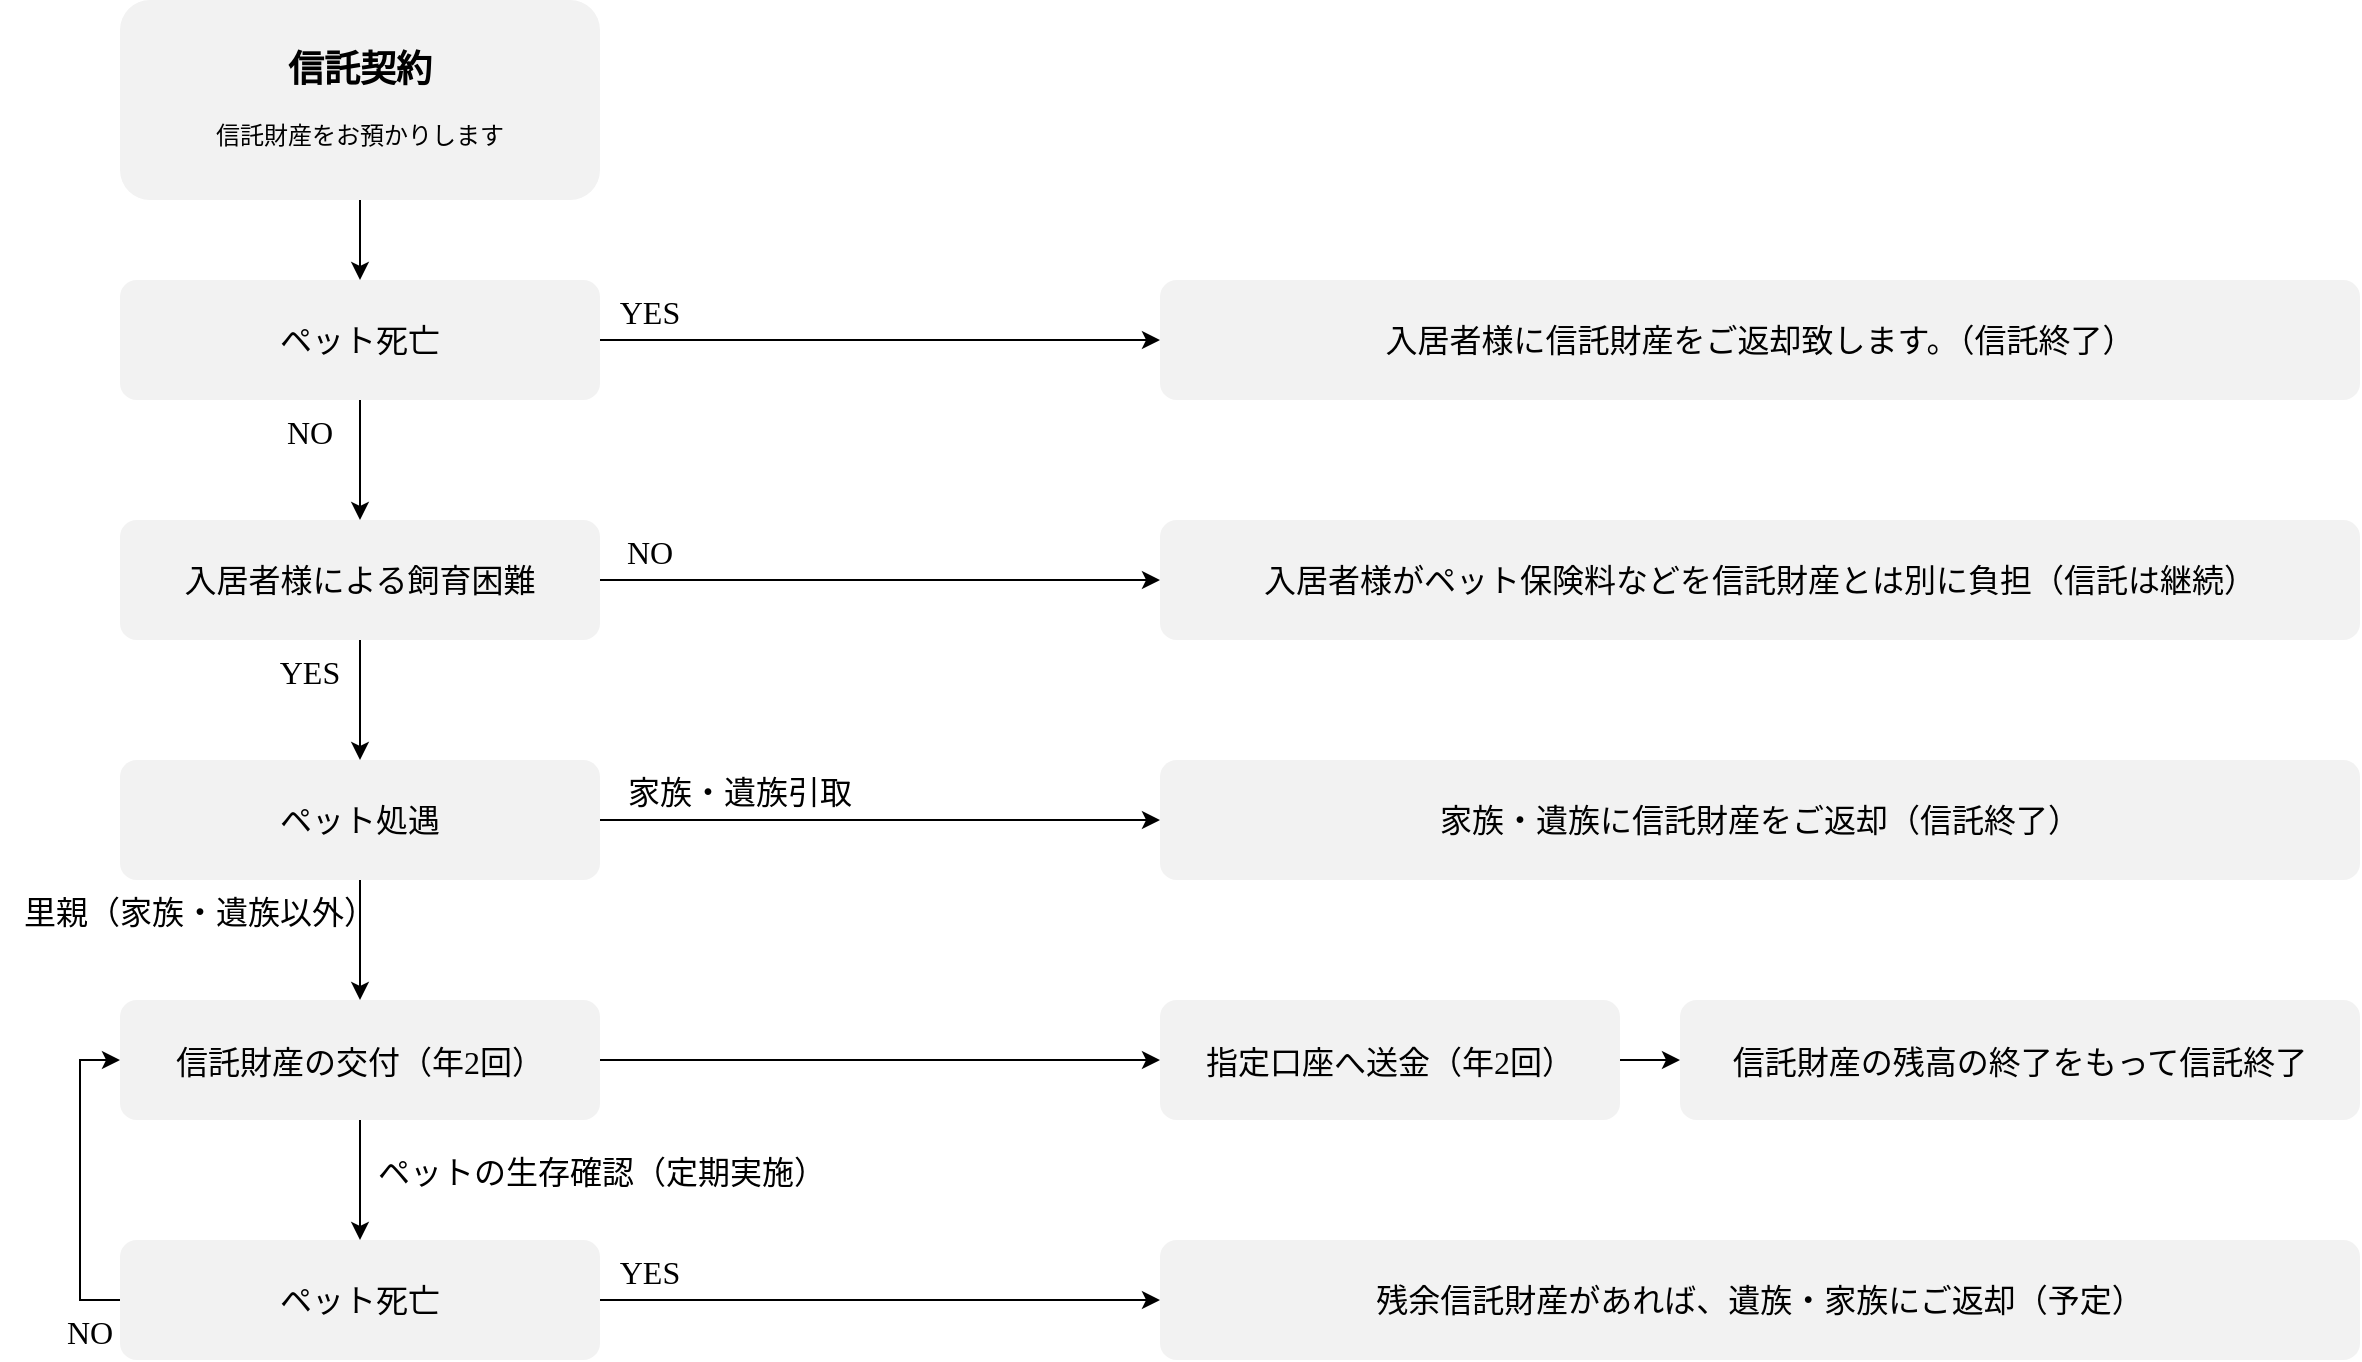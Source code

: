 <mxfile version="12.7.9" type="device"><diagram id="ubdRaqC89weyKp_rDaEl" name="Page-1"><mxGraphModel dx="1422" dy="802" grid="1" gridSize="10" guides="1" tooltips="1" connect="1" arrows="1" fold="1" page="1" pageScale="1" pageWidth="1600" pageHeight="900" math="0" shadow="0" extFonts="Noto Sans JP^https://fonts.googleapis.com/css?family=Noto+Sans+JP"><root><mxCell id="0"/><mxCell id="1" parent="0"/><mxCell id="eq3PEoNTu-cWdGd_vWIk-25" style="edgeStyle=orthogonalEdgeStyle;rounded=0;orthogonalLoop=1;jettySize=auto;html=1;exitX=0.5;exitY=1;exitDx=0;exitDy=0;entryX=0.5;entryY=0;entryDx=0;entryDy=0;fontFamily=Noto Sans JP;fontSize=16;" edge="1" parent="1" source="eq3PEoNTu-cWdGd_vWIk-12" target="eq3PEoNTu-cWdGd_vWIk-13"><mxGeometry relative="1" as="geometry"/></mxCell><mxCell id="eq3PEoNTu-cWdGd_vWIk-12" value="&lt;h2&gt;&lt;font&gt;信託契約&lt;/font&gt;&lt;/h2&gt;&lt;p&gt;信託財産をお預かりします&lt;/p&gt;" style="text;html=1;strokeColor=none;fillColor=#F2F2F2;spacing=5;spacingTop=0;whiteSpace=wrap;overflow=hidden;rounded=1;shadow=0;glass=0;comic=0;gradientColor=none;align=center;fontFamily=Noto Sans JP;" vertex="1" parent="1"><mxGeometry x="61" y="20" width="240" height="100" as="geometry"/></mxCell><mxCell id="eq3PEoNTu-cWdGd_vWIk-26" style="edgeStyle=orthogonalEdgeStyle;rounded=0;orthogonalLoop=1;jettySize=auto;html=1;exitX=0.5;exitY=1;exitDx=0;exitDy=0;fontFamily=Noto Sans JP;fontSize=16;" edge="1" parent="1" source="eq3PEoNTu-cWdGd_vWIk-13" target="eq3PEoNTu-cWdGd_vWIk-15"><mxGeometry relative="1" as="geometry"/></mxCell><mxCell id="eq3PEoNTu-cWdGd_vWIk-31" style="edgeStyle=orthogonalEdgeStyle;rounded=0;orthogonalLoop=1;jettySize=auto;html=1;exitX=1;exitY=0.5;exitDx=0;exitDy=0;entryX=0;entryY=0.5;entryDx=0;entryDy=0;fontFamily=Noto Sans JP;fontSize=16;" edge="1" parent="1" source="eq3PEoNTu-cWdGd_vWIk-13" target="eq3PEoNTu-cWdGd_vWIk-14"><mxGeometry relative="1" as="geometry"/></mxCell><mxCell id="eq3PEoNTu-cWdGd_vWIk-13" value="&lt;h2 style=&quot;font-size: 16px;&quot;&gt;&lt;span style=&quot;font-size: 16px; font-weight: normal;&quot;&gt;&lt;font style=&quot;line-height: 100%; font-size: 16px;&quot;&gt;ペット死亡&lt;/font&gt;&lt;/span&gt;&lt;br style=&quot;font-size: 16px;&quot;&gt;&lt;/h2&gt;" style="text;html=1;strokeColor=none;fillColor=#F2F2F2;spacing=5;spacingTop=0;whiteSpace=wrap;overflow=hidden;rounded=1;shadow=0;glass=0;comic=0;gradientColor=none;verticalAlign=middle;labelPosition=center;verticalLabelPosition=middle;align=center;arcSize=14;fontFamily=Noto Sans JP;fontSize=16;" vertex="1" parent="1"><mxGeometry x="61" y="160" width="240" height="60" as="geometry"/></mxCell><mxCell id="eq3PEoNTu-cWdGd_vWIk-14" value="&lt;h2 style=&quot;font-size: 16px;&quot;&gt;&lt;span style=&quot;font-size: 16px; font-weight: normal;&quot;&gt;&lt;font style=&quot;line-height: 100%; font-size: 16px;&quot;&gt;入居者様に信託財産をご返却致します。（信託終了）&lt;/font&gt;&lt;/span&gt;&lt;br style=&quot;font-size: 16px;&quot;&gt;&lt;/h2&gt;" style="text;html=1;strokeColor=none;fillColor=#F2F2F2;spacing=5;spacingTop=0;whiteSpace=wrap;overflow=hidden;rounded=1;shadow=0;glass=0;comic=0;gradientColor=none;verticalAlign=middle;labelPosition=center;verticalLabelPosition=middle;align=center;arcSize=14;fontFamily=Noto Sans JP;fontSize=16;" vertex="1" parent="1"><mxGeometry x="581" y="160" width="600" height="60" as="geometry"/></mxCell><mxCell id="eq3PEoNTu-cWdGd_vWIk-27" style="edgeStyle=orthogonalEdgeStyle;rounded=0;orthogonalLoop=1;jettySize=auto;html=1;exitX=0.5;exitY=1;exitDx=0;exitDy=0;entryX=0.5;entryY=0;entryDx=0;entryDy=0;fontFamily=Noto Sans JP;fontSize=16;" edge="1" parent="1" source="eq3PEoNTu-cWdGd_vWIk-15" target="eq3PEoNTu-cWdGd_vWIk-16"><mxGeometry relative="1" as="geometry"/></mxCell><mxCell id="eq3PEoNTu-cWdGd_vWIk-32" style="edgeStyle=orthogonalEdgeStyle;rounded=0;orthogonalLoop=1;jettySize=auto;html=1;exitX=1;exitY=0.5;exitDx=0;exitDy=0;entryX=0;entryY=0.5;entryDx=0;entryDy=0;fontFamily=Noto Sans JP;fontSize=16;" edge="1" parent="1" source="eq3PEoNTu-cWdGd_vWIk-15" target="eq3PEoNTu-cWdGd_vWIk-19"><mxGeometry relative="1" as="geometry"/></mxCell><mxCell id="eq3PEoNTu-cWdGd_vWIk-15" value="&lt;h2 style=&quot;font-size: 16px;&quot;&gt;&lt;span style=&quot;font-size: 16px; font-weight: normal;&quot;&gt;&lt;font style=&quot;line-height: 100%; font-size: 16px;&quot;&gt;入居者様による飼育困難&lt;/font&gt;&lt;/span&gt;&lt;br style=&quot;font-size: 16px;&quot;&gt;&lt;/h2&gt;" style="text;html=1;strokeColor=none;fillColor=#F2F2F2;spacing=5;spacingTop=0;whiteSpace=wrap;overflow=hidden;rounded=1;shadow=0;glass=0;comic=0;gradientColor=none;verticalAlign=middle;labelPosition=center;verticalLabelPosition=middle;align=center;arcSize=14;fontFamily=Noto Sans JP;fontSize=16;" vertex="1" parent="1"><mxGeometry x="61" y="280" width="240" height="60" as="geometry"/></mxCell><mxCell id="eq3PEoNTu-cWdGd_vWIk-28" style="edgeStyle=orthogonalEdgeStyle;rounded=0;orthogonalLoop=1;jettySize=auto;html=1;exitX=0.5;exitY=1;exitDx=0;exitDy=0;entryX=0.5;entryY=0;entryDx=0;entryDy=0;fontFamily=Noto Sans JP;fontSize=16;" edge="1" parent="1" source="eq3PEoNTu-cWdGd_vWIk-16" target="eq3PEoNTu-cWdGd_vWIk-17"><mxGeometry relative="1" as="geometry"/></mxCell><mxCell id="eq3PEoNTu-cWdGd_vWIk-33" style="edgeStyle=orthogonalEdgeStyle;rounded=0;orthogonalLoop=1;jettySize=auto;html=1;exitX=1;exitY=0.5;exitDx=0;exitDy=0;entryX=0;entryY=0.5;entryDx=0;entryDy=0;fontFamily=Noto Sans JP;fontSize=16;" edge="1" parent="1" source="eq3PEoNTu-cWdGd_vWIk-16" target="eq3PEoNTu-cWdGd_vWIk-20"><mxGeometry relative="1" as="geometry"/></mxCell><mxCell id="eq3PEoNTu-cWdGd_vWIk-16" value="&lt;h2 style=&quot;font-size: 16px;&quot;&gt;&lt;span style=&quot;font-size: 16px; font-weight: normal;&quot;&gt;&lt;font style=&quot;line-height: 100%; font-size: 16px;&quot;&gt;ペット処遇&lt;/font&gt;&lt;/span&gt;&lt;br style=&quot;font-size: 16px;&quot;&gt;&lt;/h2&gt;" style="text;html=1;strokeColor=none;fillColor=#F2F2F2;spacing=5;spacingTop=0;whiteSpace=wrap;overflow=hidden;rounded=1;shadow=0;glass=0;comic=0;gradientColor=none;verticalAlign=middle;labelPosition=center;verticalLabelPosition=middle;align=center;arcSize=14;fontFamily=Noto Sans JP;fontSize=16;" vertex="1" parent="1"><mxGeometry x="61" y="400" width="240" height="60" as="geometry"/></mxCell><mxCell id="eq3PEoNTu-cWdGd_vWIk-29" style="edgeStyle=orthogonalEdgeStyle;rounded=0;orthogonalLoop=1;jettySize=auto;html=1;exitX=0.5;exitY=1;exitDx=0;exitDy=0;entryX=0.5;entryY=0;entryDx=0;entryDy=0;fontFamily=Noto Sans JP;fontSize=16;" edge="1" parent="1" source="eq3PEoNTu-cWdGd_vWIk-17" target="eq3PEoNTu-cWdGd_vWIk-18"><mxGeometry relative="1" as="geometry"/></mxCell><mxCell id="eq3PEoNTu-cWdGd_vWIk-34" style="edgeStyle=orthogonalEdgeStyle;rounded=0;orthogonalLoop=1;jettySize=auto;html=1;exitX=1;exitY=0.5;exitDx=0;exitDy=0;entryX=0;entryY=0.5;entryDx=0;entryDy=0;fontFamily=Noto Sans JP;fontSize=16;" edge="1" parent="1" source="eq3PEoNTu-cWdGd_vWIk-17" target="eq3PEoNTu-cWdGd_vWIk-21"><mxGeometry relative="1" as="geometry"/></mxCell><mxCell id="eq3PEoNTu-cWdGd_vWIk-17" value="&lt;p style=&quot;line-height: 100%; font-size: 16px;&quot;&gt;&lt;/p&gt;&lt;h2 style=&quot;font-size: 16px;&quot;&gt;&lt;span style=&quot;font-size: 16px; font-weight: normal;&quot;&gt;&lt;font style=&quot;line-height: 100%; font-size: 16px;&quot;&gt;信託財産の交付&lt;/font&gt;&lt;/span&gt;&lt;font style=&quot;font-size: 16px; font-weight: normal;&quot;&gt;（年2回）&lt;/font&gt;&lt;/h2&gt;&lt;p style=&quot;font-size: 16px;&quot;&gt;&lt;/p&gt;" style="text;html=1;strokeColor=none;fillColor=#F2F2F2;spacing=5;spacingTop=0;whiteSpace=wrap;overflow=hidden;rounded=1;shadow=0;glass=0;comic=0;gradientColor=none;verticalAlign=middle;labelPosition=center;verticalLabelPosition=middle;align=center;arcSize=14;fontFamily=Noto Sans JP;fontSize=16;" vertex="1" parent="1"><mxGeometry x="61" y="520" width="240" height="60" as="geometry"/></mxCell><mxCell id="eq3PEoNTu-cWdGd_vWIk-30" style="edgeStyle=orthogonalEdgeStyle;rounded=0;orthogonalLoop=1;jettySize=auto;html=1;exitX=0;exitY=0.5;exitDx=0;exitDy=0;entryX=0;entryY=0.5;entryDx=0;entryDy=0;fontFamily=Noto Sans JP;fontSize=16;" edge="1" parent="1" source="eq3PEoNTu-cWdGd_vWIk-18" target="eq3PEoNTu-cWdGd_vWIk-17"><mxGeometry relative="1" as="geometry"/></mxCell><mxCell id="eq3PEoNTu-cWdGd_vWIk-36" style="edgeStyle=orthogonalEdgeStyle;rounded=0;orthogonalLoop=1;jettySize=auto;html=1;exitX=1;exitY=0.5;exitDx=0;exitDy=0;entryX=0;entryY=0.5;entryDx=0;entryDy=0;fontFamily=Noto Sans JP;fontSize=16;" edge="1" parent="1" source="eq3PEoNTu-cWdGd_vWIk-18" target="eq3PEoNTu-cWdGd_vWIk-23"><mxGeometry relative="1" as="geometry"/></mxCell><mxCell id="eq3PEoNTu-cWdGd_vWIk-18" value="&lt;h2 style=&quot;font-size: 16px;&quot;&gt;&lt;span style=&quot;font-size: 16px; font-weight: normal;&quot;&gt;&lt;font style=&quot;line-height: 100%; font-size: 16px;&quot;&gt;ペット死亡&lt;/font&gt;&lt;/span&gt;&lt;br style=&quot;font-size: 16px;&quot;&gt;&lt;/h2&gt;" style="text;html=1;strokeColor=none;fillColor=#F2F2F2;spacing=5;spacingTop=0;whiteSpace=wrap;overflow=hidden;rounded=1;shadow=0;glass=0;comic=0;gradientColor=none;verticalAlign=middle;labelPosition=center;verticalLabelPosition=middle;align=center;arcSize=14;fontFamily=Noto Sans JP;fontSize=16;" vertex="1" parent="1"><mxGeometry x="61" y="640" width="240" height="60" as="geometry"/></mxCell><mxCell id="eq3PEoNTu-cWdGd_vWIk-19" value="&lt;h2 style=&quot;font-size: 16px;&quot;&gt;&lt;span style=&quot;font-size: 16px; font-weight: normal;&quot;&gt;&lt;font style=&quot;line-height: 100%; font-size: 16px;&quot;&gt;入居者様がペット保険料などを信託財産とは別に負担（信託は継続）&lt;/font&gt;&lt;/span&gt;&lt;br style=&quot;font-size: 16px;&quot;&gt;&lt;/h2&gt;" style="text;html=1;strokeColor=none;fillColor=#F2F2F2;spacing=5;spacingTop=0;whiteSpace=wrap;overflow=hidden;rounded=1;shadow=0;glass=0;comic=0;gradientColor=none;verticalAlign=middle;labelPosition=center;verticalLabelPosition=middle;align=center;arcSize=14;fontFamily=Noto Sans JP;fontSize=16;" vertex="1" parent="1"><mxGeometry x="581" y="280" width="600" height="60" as="geometry"/></mxCell><mxCell id="eq3PEoNTu-cWdGd_vWIk-20" value="&lt;h2 style=&quot;font-size: 16px;&quot;&gt;&lt;span style=&quot;font-size: 16px; font-weight: normal;&quot;&gt;&lt;font style=&quot;line-height: 100%; font-size: 16px;&quot;&gt;家族・遺族に信託財産をご返却（信託終了）&lt;/font&gt;&lt;/span&gt;&lt;br style=&quot;font-size: 16px;&quot;&gt;&lt;/h2&gt;" style="text;html=1;strokeColor=none;fillColor=#F2F2F2;spacing=5;spacingTop=0;whiteSpace=wrap;overflow=hidden;rounded=1;shadow=0;glass=0;comic=0;gradientColor=none;verticalAlign=middle;labelPosition=center;verticalLabelPosition=middle;align=center;arcSize=14;fontFamily=Noto Sans JP;fontSize=16;" vertex="1" parent="1"><mxGeometry x="581" y="400" width="600" height="60" as="geometry"/></mxCell><mxCell id="eq3PEoNTu-cWdGd_vWIk-35" style="edgeStyle=orthogonalEdgeStyle;rounded=0;orthogonalLoop=1;jettySize=auto;html=1;exitX=1;exitY=0.5;exitDx=0;exitDy=0;entryX=0;entryY=0.5;entryDx=0;entryDy=0;fontFamily=Noto Sans JP;fontSize=16;" edge="1" parent="1" source="eq3PEoNTu-cWdGd_vWIk-21" target="eq3PEoNTu-cWdGd_vWIk-22"><mxGeometry relative="1" as="geometry"/></mxCell><mxCell id="eq3PEoNTu-cWdGd_vWIk-21" value="&lt;p style=&quot;line-height: 100%; font-size: 16px;&quot;&gt;&lt;/p&gt;&lt;h2 style=&quot;font-size: 16px;&quot;&gt;&lt;span style=&quot;font-size: 16px; font-weight: 400;&quot;&gt;指定口座へ送金（年2回）&lt;/span&gt;&lt;/h2&gt;&lt;p style=&quot;font-size: 16px;&quot;&gt;&lt;/p&gt;" style="text;html=1;strokeColor=none;fillColor=#F2F2F2;spacing=5;spacingTop=0;whiteSpace=wrap;overflow=hidden;rounded=1;shadow=0;glass=0;comic=0;gradientColor=none;verticalAlign=middle;labelPosition=center;verticalLabelPosition=middle;align=center;arcSize=14;fontFamily=Noto Sans JP;fontSize=16;" vertex="1" parent="1"><mxGeometry x="581" y="520" width="230" height="60" as="geometry"/></mxCell><mxCell id="eq3PEoNTu-cWdGd_vWIk-22" value="&lt;p style=&quot;line-height: 100%; font-size: 16px;&quot;&gt;&lt;/p&gt;&lt;h2 style=&quot;font-size: 16px;&quot;&gt;&lt;span style=&quot;font-size: 16px; font-weight: 400;&quot;&gt;信託財産の残高の終了をもって信託終了&lt;/span&gt;&lt;/h2&gt;&lt;p style=&quot;font-size: 16px;&quot;&gt;&lt;/p&gt;" style="text;html=1;strokeColor=none;fillColor=#F2F2F2;spacing=5;spacingTop=0;whiteSpace=wrap;overflow=hidden;rounded=1;shadow=0;glass=0;comic=0;gradientColor=none;verticalAlign=middle;labelPosition=center;verticalLabelPosition=middle;align=center;arcSize=14;fontFamily=Noto Sans JP;fontSize=16;" vertex="1" parent="1"><mxGeometry x="841" y="520" width="340" height="60" as="geometry"/></mxCell><mxCell id="eq3PEoNTu-cWdGd_vWIk-23" value="&lt;h2 style=&quot;font-size: 16px;&quot;&gt;&lt;span style=&quot;font-size: 16px; font-weight: normal;&quot;&gt;&lt;font style=&quot;line-height: 100%; font-size: 16px;&quot;&gt;残余信託財産があれば、遺族・家族にご返却（予定）&lt;/font&gt;&lt;/span&gt;&lt;br style=&quot;font-size: 16px;&quot;&gt;&lt;/h2&gt;" style="text;html=1;strokeColor=none;fillColor=#F2F2F2;spacing=5;spacingTop=0;whiteSpace=wrap;overflow=hidden;rounded=1;shadow=0;glass=0;comic=0;gradientColor=none;verticalAlign=middle;labelPosition=center;verticalLabelPosition=middle;align=center;arcSize=14;fontFamily=Noto Sans JP;fontSize=16;" vertex="1" parent="1"><mxGeometry x="581" y="640" width="600" height="60" as="geometry"/></mxCell><mxCell id="eq3PEoNTu-cWdGd_vWIk-37" value="&lt;h1&gt;&lt;span style=&quot;font-size: 16px ; font-weight: normal ; line-height: 100%&quot;&gt;YES&lt;/span&gt;&lt;br&gt;&lt;/h1&gt;" style="text;html=1;strokeColor=none;fillColor=none;spacing=0;spacingTop=0;whiteSpace=wrap;overflow=hidden;rounded=0;shadow=0;glass=0;comic=0;fontFamily=Noto Sans JP;fontSize=16;align=center;verticalAlign=middle;" vertex="1" parent="1"><mxGeometry x="301" y="130" width="50" height="60" as="geometry"/></mxCell><mxCell id="eq3PEoNTu-cWdGd_vWIk-38" value="&lt;h1&gt;&lt;span style=&quot;font-size: 16px ; font-weight: normal ; line-height: 100%&quot;&gt;YES&lt;/span&gt;&lt;br&gt;&lt;/h1&gt;" style="text;html=1;strokeColor=none;fillColor=none;spacing=0;spacingTop=0;whiteSpace=wrap;overflow=hidden;rounded=0;shadow=0;glass=0;comic=0;fontFamily=Noto Sans JP;fontSize=16;align=center;verticalAlign=middle;" vertex="1" parent="1"><mxGeometry x="131" y="310" width="50" height="60" as="geometry"/></mxCell><mxCell id="eq3PEoNTu-cWdGd_vWIk-39" value="&lt;h1&gt;&lt;span style=&quot;font-size: 16px ; font-weight: normal ; line-height: 100%&quot;&gt;YES&lt;/span&gt;&lt;br&gt;&lt;/h1&gt;" style="text;html=1;strokeColor=none;fillColor=none;spacing=0;spacingTop=0;whiteSpace=wrap;overflow=hidden;rounded=0;shadow=0;glass=0;comic=0;fontFamily=Noto Sans JP;fontSize=16;align=center;verticalAlign=middle;" vertex="1" parent="1"><mxGeometry x="301" y="610" width="50" height="60" as="geometry"/></mxCell><mxCell id="eq3PEoNTu-cWdGd_vWIk-40" value="&lt;h1&gt;&lt;span style=&quot;font-size: 16px ; font-weight: normal ; line-height: 100%&quot;&gt;NO&lt;/span&gt;&lt;br&gt;&lt;/h1&gt;" style="text;html=1;strokeColor=none;fillColor=none;spacing=0;spacingTop=0;whiteSpace=wrap;overflow=hidden;rounded=0;shadow=0;glass=0;comic=0;fontFamily=Noto Sans JP;fontSize=16;align=center;verticalAlign=middle;" vertex="1" parent="1"><mxGeometry x="131" y="190" width="50" height="60" as="geometry"/></mxCell><mxCell id="eq3PEoNTu-cWdGd_vWIk-41" value="&lt;h1&gt;&lt;span style=&quot;font-size: 16px ; font-weight: normal ; line-height: 100%&quot;&gt;NO&lt;/span&gt;&lt;br&gt;&lt;/h1&gt;" style="text;html=1;strokeColor=none;fillColor=none;spacing=0;spacingTop=0;whiteSpace=wrap;overflow=hidden;rounded=0;shadow=0;glass=0;comic=0;fontFamily=Noto Sans JP;fontSize=16;align=center;verticalAlign=middle;" vertex="1" parent="1"><mxGeometry x="301" y="250" width="50" height="60" as="geometry"/></mxCell><mxCell id="eq3PEoNTu-cWdGd_vWIk-42" value="&lt;h1&gt;&lt;span style=&quot;font-size: 16px ; font-weight: normal ; line-height: 100%&quot;&gt;NO&lt;/span&gt;&lt;br&gt;&lt;/h1&gt;" style="text;html=1;strokeColor=none;fillColor=none;spacing=0;spacingTop=0;whiteSpace=wrap;overflow=hidden;rounded=0;shadow=0;glass=0;comic=0;fontFamily=Noto Sans JP;fontSize=16;align=center;verticalAlign=middle;" vertex="1" parent="1"><mxGeometry x="21" y="640" width="50" height="60" as="geometry"/></mxCell><mxCell id="eq3PEoNTu-cWdGd_vWIk-43" value="&lt;h1&gt;&lt;span style=&quot;font-size: 16px ; font-weight: normal ; line-height: 100%&quot;&gt;家族・遺族引取&lt;/span&gt;&lt;br&gt;&lt;/h1&gt;" style="text;html=1;strokeColor=none;fillColor=none;spacing=0;spacingTop=0;whiteSpace=wrap;overflow=hidden;rounded=0;shadow=0;glass=0;comic=0;fontFamily=Noto Sans JP;fontSize=16;align=center;verticalAlign=middle;" vertex="1" parent="1"><mxGeometry x="301" y="370" width="140" height="60" as="geometry"/></mxCell><mxCell id="eq3PEoNTu-cWdGd_vWIk-44" value="&lt;h1&gt;&lt;span style=&quot;font-size: 16px ; font-weight: normal ; line-height: 100%&quot;&gt;里親（家族・遺族以外）&lt;/span&gt;&lt;br&gt;&lt;/h1&gt;" style="text;html=1;strokeColor=none;fillColor=none;spacing=0;spacingTop=0;whiteSpace=wrap;overflow=hidden;rounded=0;shadow=0;glass=0;comic=0;fontFamily=Noto Sans JP;fontSize=16;align=center;verticalAlign=middle;" vertex="1" parent="1"><mxGeometry x="1" y="430" width="200" height="60" as="geometry"/></mxCell><mxCell id="eq3PEoNTu-cWdGd_vWIk-45" value="&lt;h1&gt;&lt;span style=&quot;font-size: 16px ; font-weight: normal ; line-height: 100%&quot;&gt;ペットの生存確認（定期実施）&lt;/span&gt;&lt;br&gt;&lt;/h1&gt;" style="text;html=1;strokeColor=none;fillColor=none;spacing=0;spacingTop=0;whiteSpace=wrap;overflow=hidden;rounded=0;shadow=0;glass=0;comic=0;fontFamily=Noto Sans JP;fontSize=16;align=left;verticalAlign=middle;" vertex="1" parent="1"><mxGeometry x="190" y="560" width="329" height="60" as="geometry"/></mxCell></root></mxGraphModel></diagram></mxfile>